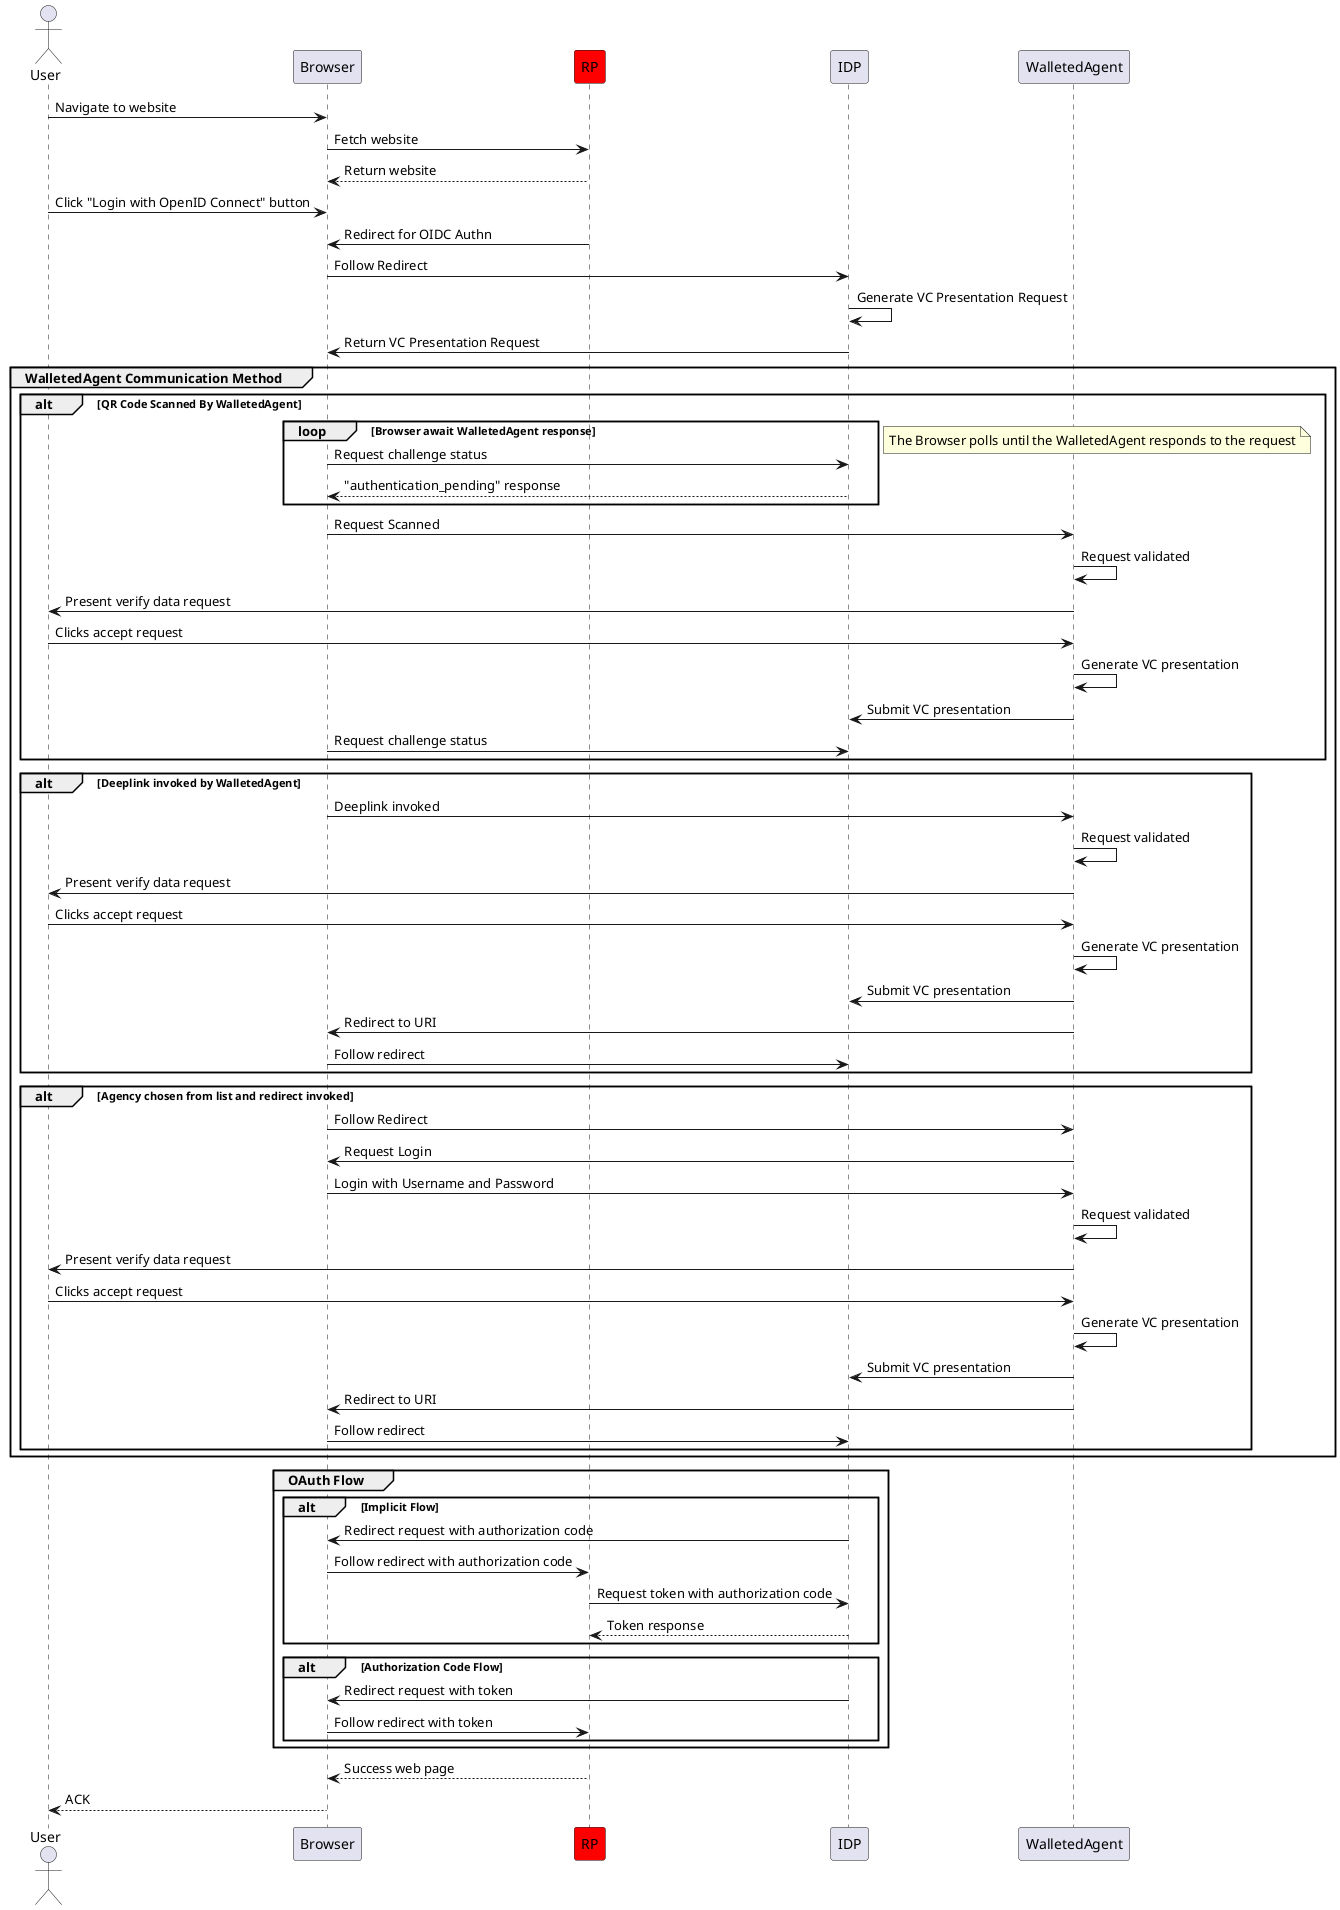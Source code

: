 @startuml "vc-authn-oidc-flow"
actor User
participant Browser as UserAgent
participant RP #red
participant IDP as OP
participant WalletedAgent as IdentityWallet

User -> UserAgent: Navigate to website
UserAgent -> RP: Fetch website
RP --> UserAgent: Return website
User -> UserAgent: Click "Login with OpenID Connect" button

RP -> UserAgent: Redirect for OIDC Authn
UserAgent -> OP: Follow Redirect

OP -> OP: Generate VC Presentation Request
OP -> UserAgent: Return VC Presentation Request

group WalletedAgent Communication Method
    alt QR Code Scanned By WalletedAgent
        loop Browser await WalletedAgent response
            UserAgent -> OP: Request challenge status
            OP --> UserAgent: "authentication_pending" response
        end
        note left: The Browser polls until the WalletedAgent responds to the request
        UserAgent -> IdentityWallet: Request Scanned
        IdentityWallet -> IdentityWallet: Request validated
        IdentityWallet -> User  : Present verify data request
        User -> IdentityWallet : Clicks accept request
        IdentityWallet -> IdentityWallet : Generate VC presentation
        IdentityWallet -> OP : Submit VC presentation
        UserAgent -> OP: Request challenge status
    end

    alt Deeplink invoked by WalletedAgent
        UserAgent -> IdentityWallet: Deeplink invoked
        IdentityWallet -> IdentityWallet: Request validated
        IdentityWallet -> User  : Present verify data request
        User -> IdentityWallet : Clicks accept request
        IdentityWallet -> IdentityWallet : Generate VC presentation
        IdentityWallet -> OP : Submit VC presentation
        IdentityWallet -> UserAgent: Redirect to URI
        UserAgent -> OP: Follow redirect
    end

    alt Agency chosen from list and redirect invoked
			UserAgent -> IdentityWallet: Follow Redirect
			IdentityWallet -> UserAgent: Request Login
			UserAgent -> IdentityWallet: Login with Username and Password
			IdentityWallet -> IdentityWallet: Request validated
			IdentityWallet -> User  : Present verify data request
			User -> IdentityWallet : Clicks accept request
			IdentityWallet -> IdentityWallet : Generate VC presentation
			IdentityWallet -> OP : Submit VC presentation
			IdentityWallet -> UserAgent: Redirect to URI
			UserAgent -> OP: Follow redirect
    end
end

group OAuth Flow
    alt Implicit Flow
        OP -> UserAgent: Redirect request with authorization code
        UserAgent -> RP: Follow redirect with authorization code
        RP -> OP: Request token with authorization code
        OP --> RP: Token response
    end

    alt Authorization Code Flow
        OP -> UserAgent: Redirect request with token
        UserAgent -> RP: Follow redirect with token
    end
end

RP --> UserAgent: Success web page
UserAgent --> User: ACK

@enduml
